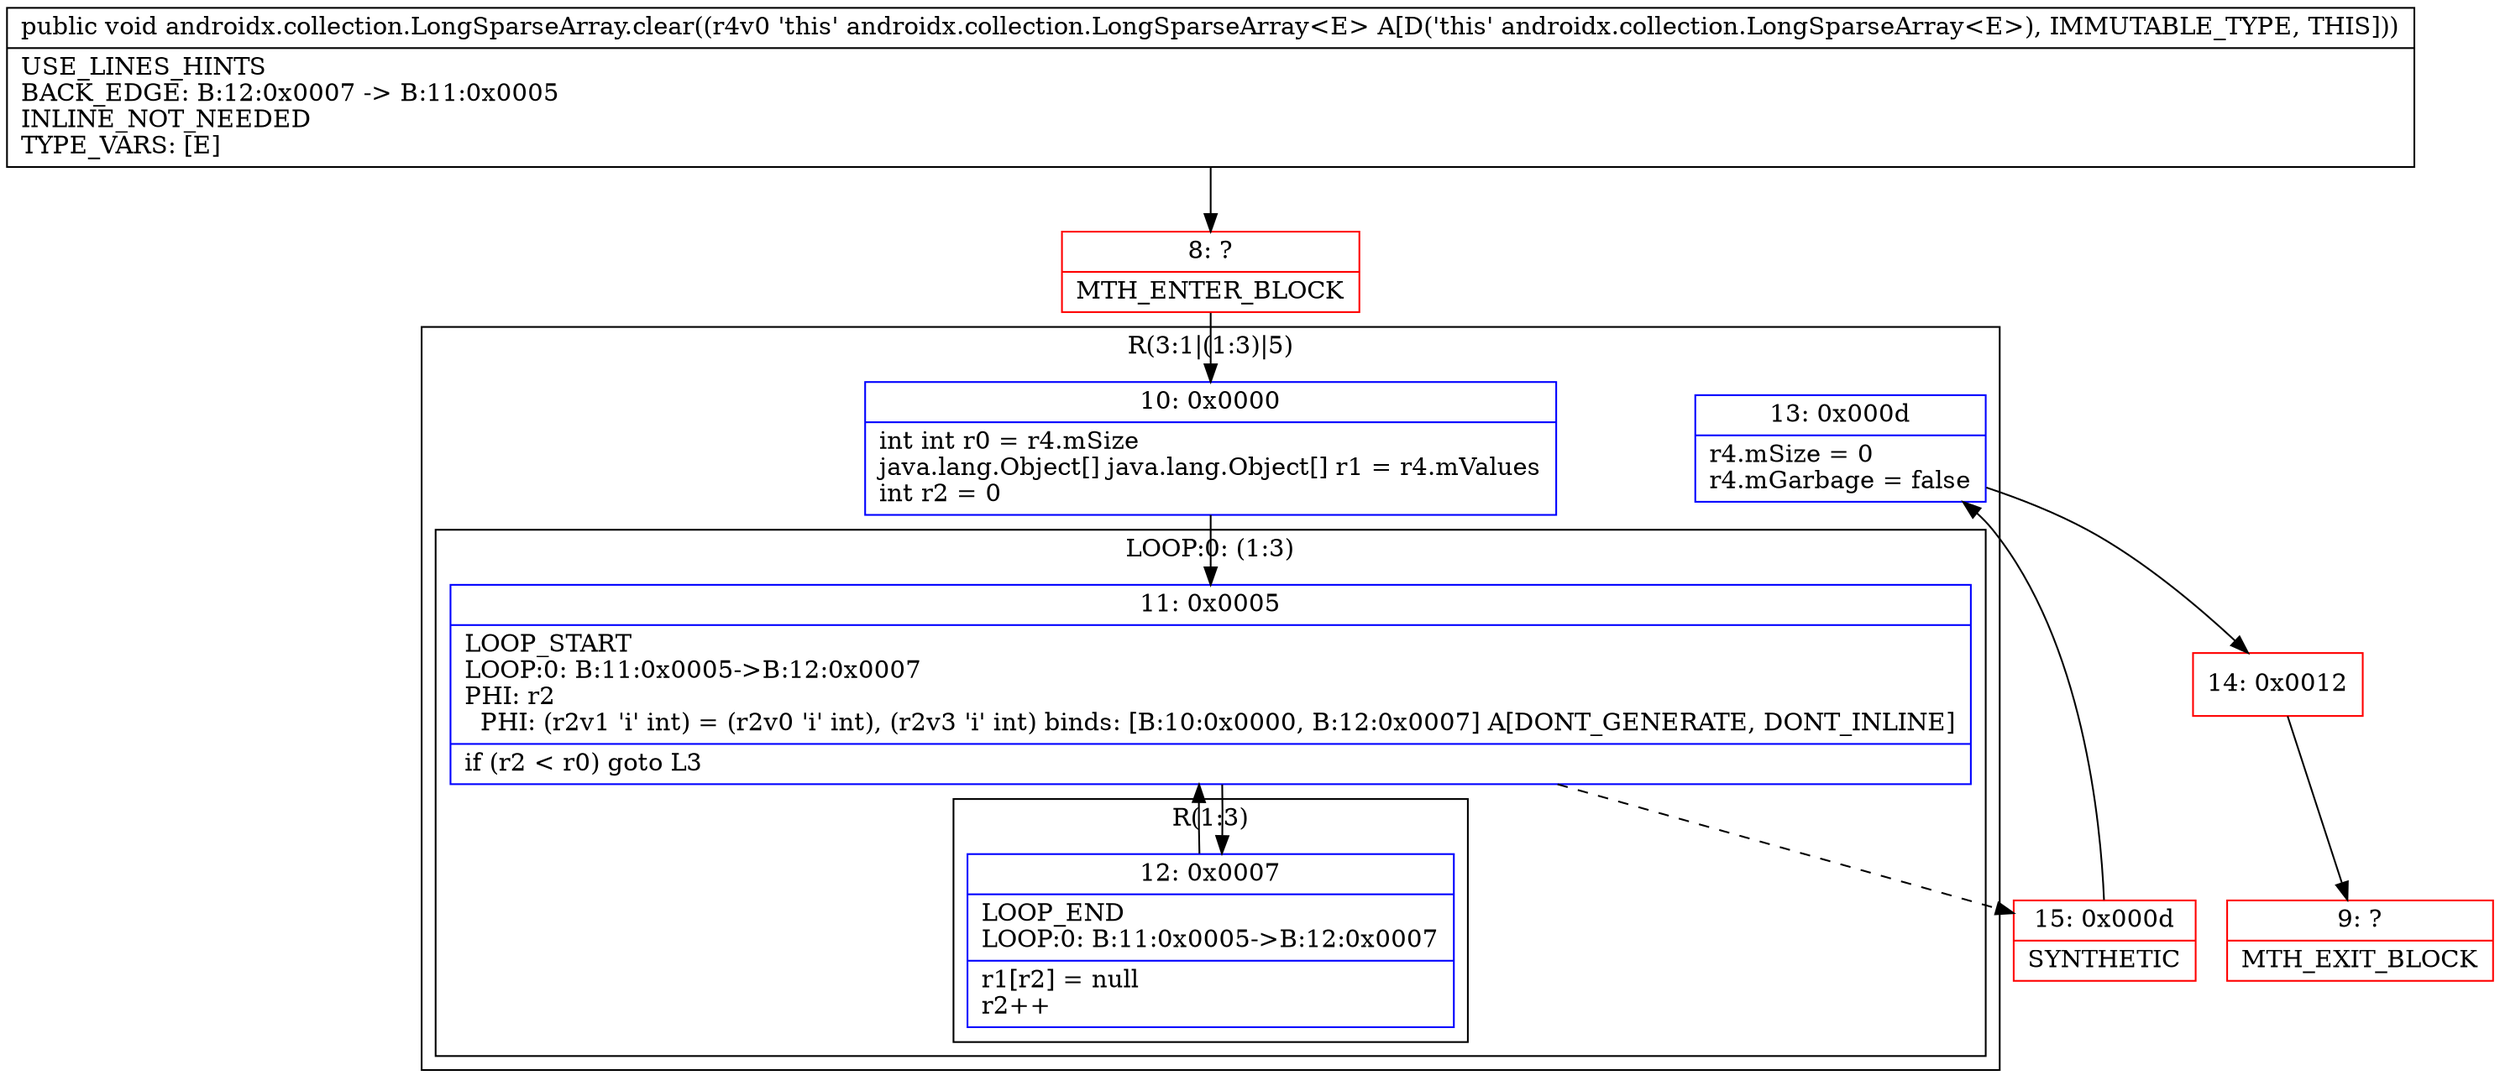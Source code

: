 digraph "CFG forandroidx.collection.LongSparseArray.clear()V" {
subgraph cluster_Region_1635176536 {
label = "R(3:1|(1:3)|5)";
node [shape=record,color=blue];
Node_10 [shape=record,label="{10\:\ 0x0000|int int r0 = r4.mSize\ljava.lang.Object[] java.lang.Object[] r1 = r4.mValues\lint r2 = 0\l}"];
subgraph cluster_LoopRegion_2003976285 {
label = "LOOP:0: (1:3)";
node [shape=record,color=blue];
Node_11 [shape=record,label="{11\:\ 0x0005|LOOP_START\lLOOP:0: B:11:0x0005\-\>B:12:0x0007\lPHI: r2 \l  PHI: (r2v1 'i' int) = (r2v0 'i' int), (r2v3 'i' int) binds: [B:10:0x0000, B:12:0x0007] A[DONT_GENERATE, DONT_INLINE]\l|if (r2 \< r0) goto L3\l}"];
subgraph cluster_Region_814868996 {
label = "R(1:3)";
node [shape=record,color=blue];
Node_12 [shape=record,label="{12\:\ 0x0007|LOOP_END\lLOOP:0: B:11:0x0005\-\>B:12:0x0007\l|r1[r2] = null\lr2++\l}"];
}
}
Node_13 [shape=record,label="{13\:\ 0x000d|r4.mSize = 0\lr4.mGarbage = false\l}"];
}
Node_8 [shape=record,color=red,label="{8\:\ ?|MTH_ENTER_BLOCK\l}"];
Node_15 [shape=record,color=red,label="{15\:\ 0x000d|SYNTHETIC\l}"];
Node_14 [shape=record,color=red,label="{14\:\ 0x0012}"];
Node_9 [shape=record,color=red,label="{9\:\ ?|MTH_EXIT_BLOCK\l}"];
MethodNode[shape=record,label="{public void androidx.collection.LongSparseArray.clear((r4v0 'this' androidx.collection.LongSparseArray\<E\> A[D('this' androidx.collection.LongSparseArray\<E\>), IMMUTABLE_TYPE, THIS]))  | USE_LINES_HINTS\lBACK_EDGE: B:12:0x0007 \-\> B:11:0x0005\lINLINE_NOT_NEEDED\lTYPE_VARS: [E]\l}"];
MethodNode -> Node_8;Node_10 -> Node_11;
Node_11 -> Node_12;
Node_11 -> Node_15[style=dashed];
Node_12 -> Node_11;
Node_13 -> Node_14;
Node_8 -> Node_10;
Node_15 -> Node_13;
Node_14 -> Node_9;
}

